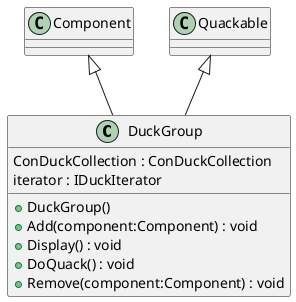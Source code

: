 @startuml
class DuckGroup {
    ConDuckCollection : ConDuckCollection
    iterator : IDuckIterator
    + DuckGroup()
    + Add(component:Component) : void
    + Display() : void
    + DoQuack() : void
    + Remove(component:Component) : void
}
Component <|-- DuckGroup
Quackable <|-- DuckGroup
@enduml
